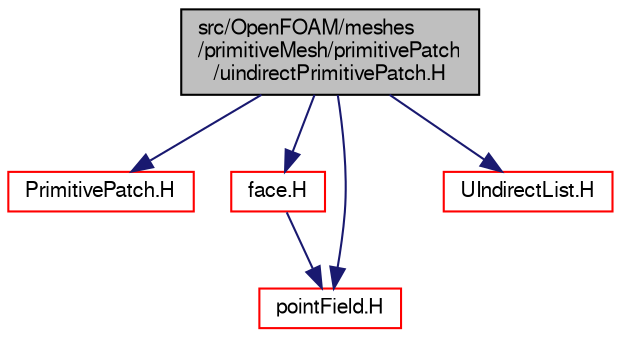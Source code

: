 digraph "src/OpenFOAM/meshes/primitiveMesh/primitivePatch/uindirectPrimitivePatch.H"
{
  bgcolor="transparent";
  edge [fontname="FreeSans",fontsize="10",labelfontname="FreeSans",labelfontsize="10"];
  node [fontname="FreeSans",fontsize="10",shape=record];
  Node0 [label="src/OpenFOAM/meshes\l/primitiveMesh/primitivePatch\l/uindirectPrimitivePatch.H",height=0.2,width=0.4,color="black", fillcolor="grey75", style="filled", fontcolor="black"];
  Node0 -> Node1 [color="midnightblue",fontsize="10",style="solid",fontname="FreeSans"];
  Node1 [label="PrimitivePatch.H",height=0.2,width=0.4,color="red",URL="$a11951.html"];
  Node0 -> Node142 [color="midnightblue",fontsize="10",style="solid",fontname="FreeSans"];
  Node142 [label="face.H",height=0.2,width=0.4,color="red",URL="$a11321.html"];
  Node142 -> Node66 [color="midnightblue",fontsize="10",style="solid",fontname="FreeSans"];
  Node66 [label="pointField.H",height=0.2,width=0.4,color="red",URL="$a12062.html"];
  Node0 -> Node149 [color="midnightblue",fontsize="10",style="solid",fontname="FreeSans"];
  Node149 [label="UIndirectList.H",height=0.2,width=0.4,color="red",URL="$a08747.html"];
  Node0 -> Node66 [color="midnightblue",fontsize="10",style="solid",fontname="FreeSans"];
}

